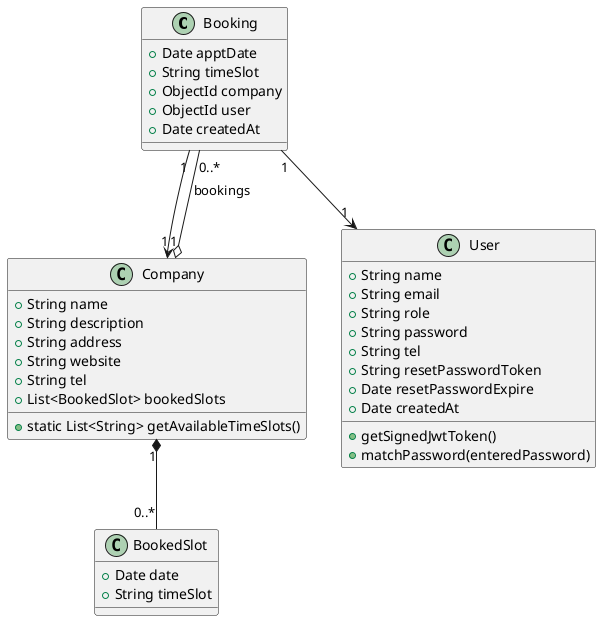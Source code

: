 @startuml

' Define classes
class Booking {
  +Date apptDate
  +String timeSlot
  +ObjectId company
  +ObjectId user
  +Date createdAt
}

class Company {
  +String name
  +String description
  +String address
  +String website
  +String tel
  +List<BookedSlot> bookedSlots
  +static List<String> getAvailableTimeSlots()
}

class BookedSlot {
  +Date date
  +String timeSlot
}

class User {
  +String name
  +String email
  +String role
  +String password
  +String tel
  +String resetPasswordToken
  +Date resetPasswordExpire
  +Date createdAt
  +getSignedJwtToken()
  +matchPassword(enteredPassword)
}

' Relationships
Company "1" *-- "0..*" BookedSlot
Company "1" o-- "0..*" Booking : bookings
Booking "1" --> "1" Company
Booking "1" --> "1" User

@enduml